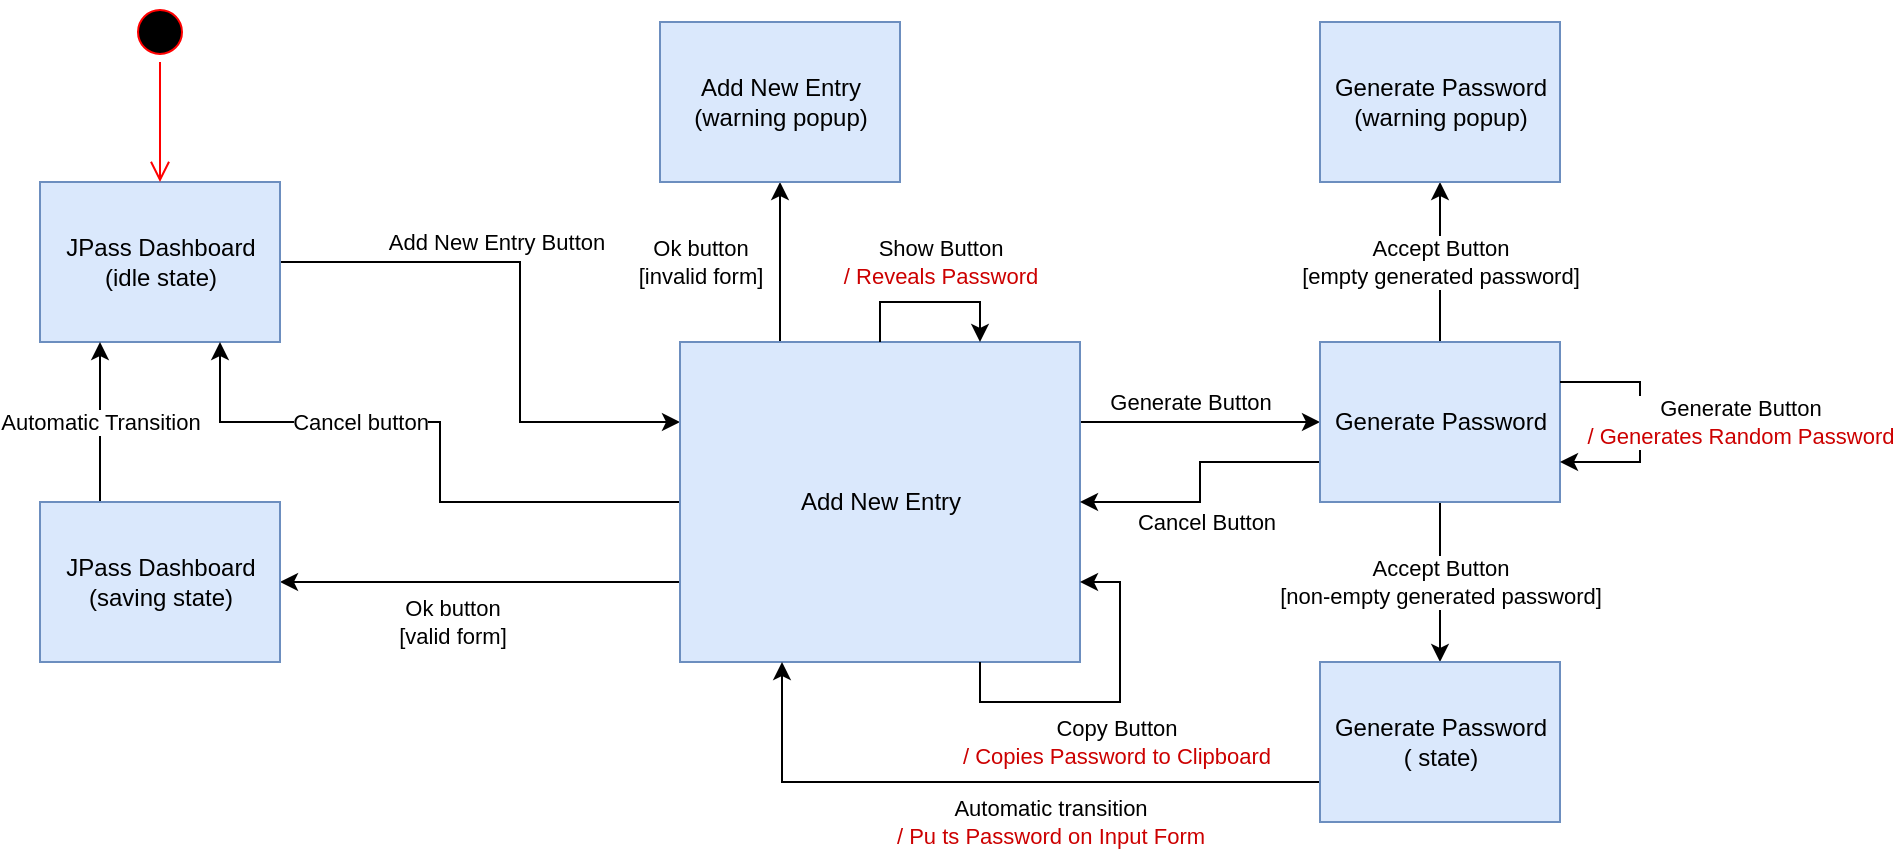 <mxfile version="20.5.0" type="device"><diagram id="amqrW1gJ4K7w5JCBkm9t" name="Page-1"><mxGraphModel dx="1146" dy="592" grid="1" gridSize="10" guides="1" tooltips="1" connect="1" arrows="1" fold="1" page="1" pageScale="1" pageWidth="827" pageHeight="1169" math="0" shadow="0"><root><mxCell id="0"/><mxCell id="1" parent="0"/><mxCell id="QJUcf3hQXVjyApLe9Yys-25" style="edgeStyle=orthogonalEdgeStyle;rounded=0;orthogonalLoop=1;jettySize=auto;html=1;exitX=1;exitY=0.5;exitDx=0;exitDy=0;entryX=0;entryY=0.25;entryDx=0;entryDy=0;" edge="1" parent="1" source="QJUcf3hQXVjyApLe9Yys-1" target="QJUcf3hQXVjyApLe9Yys-2"><mxGeometry relative="1" as="geometry"><Array as="points"><mxPoint x="280" y="400"/><mxPoint x="280" y="480"/></Array></mxGeometry></mxCell><mxCell id="QJUcf3hQXVjyApLe9Yys-32" value="Add New Entry Button" style="edgeLabel;html=1;align=center;verticalAlign=middle;resizable=0;points=[];" vertex="1" connectable="0" parent="QJUcf3hQXVjyApLe9Yys-25"><mxGeometry x="-0.23" y="-3" relative="1" as="geometry"><mxPoint y="-13" as="offset"/></mxGeometry></mxCell><mxCell id="QJUcf3hQXVjyApLe9Yys-1" value="JPass Dashboard&lt;br&gt;(idle state)" style="html=1;fillColor=#dae8fc;strokeColor=#6c8ebf;" vertex="1" parent="1"><mxGeometry x="40" y="360" width="120" height="80" as="geometry"/></mxCell><mxCell id="QJUcf3hQXVjyApLe9Yys-26" style="edgeStyle=orthogonalEdgeStyle;rounded=0;orthogonalLoop=1;jettySize=auto;html=1;exitX=0;exitY=0.75;exitDx=0;exitDy=0;entryX=1;entryY=0.5;entryDx=0;entryDy=0;" edge="1" parent="1" source="QJUcf3hQXVjyApLe9Yys-2" target="QJUcf3hQXVjyApLe9Yys-7"><mxGeometry relative="1" as="geometry"/></mxCell><mxCell id="QJUcf3hQXVjyApLe9Yys-33" value="Ok button&lt;br&gt;[valid form]" style="edgeLabel;html=1;align=center;verticalAlign=middle;resizable=0;points=[];" vertex="1" connectable="0" parent="QJUcf3hQXVjyApLe9Yys-26"><mxGeometry x="0.477" y="2" relative="1" as="geometry"><mxPoint x="33" y="18" as="offset"/></mxGeometry></mxCell><mxCell id="QJUcf3hQXVjyApLe9Yys-27" style="edgeStyle=orthogonalEdgeStyle;rounded=0;orthogonalLoop=1;jettySize=auto;html=1;exitX=0.25;exitY=0;exitDx=0;exitDy=0;entryX=0.5;entryY=1;entryDx=0;entryDy=0;" edge="1" parent="1" source="QJUcf3hQXVjyApLe9Yys-2" target="QJUcf3hQXVjyApLe9Yys-14"><mxGeometry relative="1" as="geometry"/></mxCell><mxCell id="QJUcf3hQXVjyApLe9Yys-28" style="edgeStyle=orthogonalEdgeStyle;rounded=0;orthogonalLoop=1;jettySize=auto;html=1;exitX=1;exitY=0.25;exitDx=0;exitDy=0;" edge="1" parent="1" source="QJUcf3hQXVjyApLe9Yys-2"><mxGeometry relative="1" as="geometry"><mxPoint x="680" y="480" as="targetPoint"/></mxGeometry></mxCell><mxCell id="QJUcf3hQXVjyApLe9Yys-37" value="Generate Button" style="edgeLabel;html=1;align=center;verticalAlign=middle;resizable=0;points=[];" vertex="1" connectable="0" parent="QJUcf3hQXVjyApLe9Yys-28"><mxGeometry x="-0.223" y="-1" relative="1" as="geometry"><mxPoint x="8" y="-11" as="offset"/></mxGeometry></mxCell><mxCell id="QJUcf3hQXVjyApLe9Yys-34" style="edgeStyle=orthogonalEdgeStyle;rounded=0;orthogonalLoop=1;jettySize=auto;html=1;exitX=0;exitY=0.5;exitDx=0;exitDy=0;entryX=0.75;entryY=1;entryDx=0;entryDy=0;" edge="1" parent="1" source="QJUcf3hQXVjyApLe9Yys-2" target="QJUcf3hQXVjyApLe9Yys-1"><mxGeometry relative="1" as="geometry"><Array as="points"><mxPoint x="240" y="520"/><mxPoint x="240" y="480"/><mxPoint x="130" y="480"/></Array></mxGeometry></mxCell><mxCell id="QJUcf3hQXVjyApLe9Yys-35" value="Cancel button" style="edgeLabel;html=1;align=center;verticalAlign=middle;resizable=0;points=[];" vertex="1" connectable="0" parent="QJUcf3hQXVjyApLe9Yys-34"><mxGeometry x="-0.017" relative="1" as="geometry"><mxPoint x="-40" y="-8" as="offset"/></mxGeometry></mxCell><mxCell id="QJUcf3hQXVjyApLe9Yys-2" value="Add New Entry" style="html=1;fillColor=#dae8fc;strokeColor=#6c8ebf;" vertex="1" parent="1"><mxGeometry x="360" y="440" width="200" height="160" as="geometry"/></mxCell><mxCell id="QJUcf3hQXVjyApLe9Yys-29" style="edgeStyle=orthogonalEdgeStyle;rounded=0;orthogonalLoop=1;jettySize=auto;html=1;exitX=0.5;exitY=0;exitDx=0;exitDy=0;entryX=0.5;entryY=1;entryDx=0;entryDy=0;" edge="1" parent="1" source="QJUcf3hQXVjyApLe9Yys-3" target="QJUcf3hQXVjyApLe9Yys-13"><mxGeometry relative="1" as="geometry"/></mxCell><mxCell id="QJUcf3hQXVjyApLe9Yys-42" value="Accept Button&lt;br&gt;[empty generated password]" style="edgeLabel;html=1;align=center;verticalAlign=middle;resizable=0;points=[];" vertex="1" connectable="0" parent="QJUcf3hQXVjyApLe9Yys-29"><mxGeometry x="0.229" relative="1" as="geometry"><mxPoint y="9" as="offset"/></mxGeometry></mxCell><mxCell id="QJUcf3hQXVjyApLe9Yys-30" style="edgeStyle=orthogonalEdgeStyle;rounded=0;orthogonalLoop=1;jettySize=auto;html=1;exitX=0.5;exitY=1;exitDx=0;exitDy=0;entryX=0.5;entryY=0;entryDx=0;entryDy=0;" edge="1" parent="1" source="QJUcf3hQXVjyApLe9Yys-3" target="QJUcf3hQXVjyApLe9Yys-21"><mxGeometry relative="1" as="geometry"/></mxCell><mxCell id="QJUcf3hQXVjyApLe9Yys-40" value="Accept Button&lt;br&gt;[non-empty generated password]" style="edgeLabel;html=1;align=center;verticalAlign=middle;resizable=0;points=[];" vertex="1" connectable="0" parent="QJUcf3hQXVjyApLe9Yys-30"><mxGeometry x="-0.212" y="-1" relative="1" as="geometry"><mxPoint x="1" y="8" as="offset"/></mxGeometry></mxCell><mxCell id="QJUcf3hQXVjyApLe9Yys-38" style="edgeStyle=orthogonalEdgeStyle;rounded=0;orthogonalLoop=1;jettySize=auto;html=1;exitX=0;exitY=0.75;exitDx=0;exitDy=0;entryX=1;entryY=0.5;entryDx=0;entryDy=0;" edge="1" parent="1" source="QJUcf3hQXVjyApLe9Yys-3" target="QJUcf3hQXVjyApLe9Yys-2"><mxGeometry relative="1" as="geometry"><Array as="points"><mxPoint x="620" y="500"/><mxPoint x="620" y="520"/></Array></mxGeometry></mxCell><mxCell id="QJUcf3hQXVjyApLe9Yys-39" value="Cancel Button" style="edgeLabel;html=1;align=center;verticalAlign=middle;resizable=0;points=[];" vertex="1" connectable="0" parent="QJUcf3hQXVjyApLe9Yys-38"><mxGeometry x="0.258" y="3" relative="1" as="geometry"><mxPoint x="11" y="7" as="offset"/></mxGeometry></mxCell><mxCell id="QJUcf3hQXVjyApLe9Yys-3" value="Generate Password" style="html=1;fillColor=#dae8fc;strokeColor=#6c8ebf;" vertex="1" parent="1"><mxGeometry x="680" y="440" width="120" height="80" as="geometry"/></mxCell><mxCell id="QJUcf3hQXVjyApLe9Yys-24" style="edgeStyle=orthogonalEdgeStyle;rounded=0;orthogonalLoop=1;jettySize=auto;html=1;exitX=0.25;exitY=0;exitDx=0;exitDy=0;entryX=0.25;entryY=1;entryDx=0;entryDy=0;" edge="1" parent="1" source="QJUcf3hQXVjyApLe9Yys-7" target="QJUcf3hQXVjyApLe9Yys-1"><mxGeometry relative="1" as="geometry"/></mxCell><mxCell id="QJUcf3hQXVjyApLe9Yys-45" value="&lt;span style=&quot;color: rgba(0, 0, 0, 0); font-family: monospace; font-size: 0px; text-align: start; background-color: rgb(248, 249, 250);&quot;&gt;%3CmxGraphModel%3E%3Croot%3E%3CmxCell%20id%3D%220%22%2F%3E%3CmxCell%20id%3D%221%22%20parent%3D%220%22%2F%3E%3CmxCell%20id%3D%222%22%20value%3D%22Automatic%20transition%22%20style%3D%22edgeLabel%3Bhtml%3D1%3Balign%3Dcenter%3BverticalAlign%3Dmiddle%3Bresizable%3D0%3Bpoints%3D%5B%5D%3B%22%20vertex%3D%221%22%20connectable%3D%220%22%20parent%3D%221%22%3E%3CmxGeometry%20x%3D%22550.241%22%20y%3D%22630.0%22%20as%3D%22geometry%22%2F%3E%3C%2FmxCell%3E%3C%2Froot%3E%3C%2FmxGraphModel%3Auto&lt;/span&gt;" style="edgeLabel;html=1;align=center;verticalAlign=middle;resizable=0;points=[];" vertex="1" connectable="0" parent="QJUcf3hQXVjyApLe9Yys-24"><mxGeometry x="-0.167" y="-2" relative="1" as="geometry"><mxPoint as="offset"/></mxGeometry></mxCell><mxCell id="QJUcf3hQXVjyApLe9Yys-46" value="Automatic Transition" style="edgeLabel;html=1;align=center;verticalAlign=middle;resizable=0;points=[];" vertex="1" connectable="0" parent="QJUcf3hQXVjyApLe9Yys-24"><mxGeometry x="-0.219" relative="1" as="geometry"><mxPoint y="-9" as="offset"/></mxGeometry></mxCell><mxCell id="QJUcf3hQXVjyApLe9Yys-7" value="JPass Dashboard&lt;br&gt;(saving state)" style="html=1;fillColor=#dae8fc;strokeColor=#6c8ebf;" vertex="1" parent="1"><mxGeometry x="40" y="520" width="120" height="80" as="geometry"/></mxCell><mxCell id="QJUcf3hQXVjyApLe9Yys-13" value="Generate Password&lt;br&gt;(warning popup)" style="html=1;fillColor=#dae8fc;strokeColor=#6c8ebf;" vertex="1" parent="1"><mxGeometry x="680" y="280" width="120" height="80" as="geometry"/></mxCell><mxCell id="QJUcf3hQXVjyApLe9Yys-14" value="Add New Entry&lt;br&gt;(warning popup)" style="html=1;fillColor=#dae8fc;strokeColor=#6c8ebf;" vertex="1" parent="1"><mxGeometry x="350" y="280" width="120" height="80" as="geometry"/></mxCell><mxCell id="QJUcf3hQXVjyApLe9Yys-31" style="edgeStyle=orthogonalEdgeStyle;rounded=0;orthogonalLoop=1;jettySize=auto;html=1;exitX=0;exitY=0.75;exitDx=0;exitDy=0;entryX=0.25;entryY=1;entryDx=0;entryDy=0;" edge="1" parent="1" source="QJUcf3hQXVjyApLe9Yys-21"><mxGeometry relative="1" as="geometry"><mxPoint x="681" y="640" as="sourcePoint"/><mxPoint x="411" y="600" as="targetPoint"/><Array as="points"><mxPoint x="411" y="660"/></Array></mxGeometry></mxCell><mxCell id="QJUcf3hQXVjyApLe9Yys-43" value="Automatic transition&lt;br&gt;&lt;font color=&quot;#cc0000&quot;&gt;/ Pu ts Password on Input Form&lt;/font&gt;" style="edgeLabel;html=1;align=center;verticalAlign=middle;resizable=0;points=[];" vertex="1" connectable="0" parent="QJUcf3hQXVjyApLe9Yys-31"><mxGeometry x="-0.161" relative="1" as="geometry"><mxPoint x="3" y="20" as="offset"/></mxGeometry></mxCell><mxCell id="QJUcf3hQXVjyApLe9Yys-21" value="Generate Password&lt;br&gt;( state)" style="html=1;fillColor=#dae8fc;strokeColor=#6c8ebf;" vertex="1" parent="1"><mxGeometry x="680" y="600" width="120" height="80" as="geometry"/></mxCell><mxCell id="QJUcf3hQXVjyApLe9Yys-36" value="Ok button&lt;br&gt;[invalid form]" style="edgeLabel;html=1;align=center;verticalAlign=middle;resizable=0;points=[];" vertex="1" connectable="0" parent="1"><mxGeometry x="370.002" y="400" as="geometry"/></mxCell><mxCell id="QJUcf3hQXVjyApLe9Yys-47" style="edgeStyle=orthogonalEdgeStyle;rounded=0;orthogonalLoop=1;jettySize=auto;html=1;exitX=1;exitY=0.25;exitDx=0;exitDy=0;entryX=1;entryY=0.75;entryDx=0;entryDy=0;" edge="1" parent="1" source="QJUcf3hQXVjyApLe9Yys-3" target="QJUcf3hQXVjyApLe9Yys-3"><mxGeometry relative="1" as="geometry"><Array as="points"><mxPoint x="840" y="460"/><mxPoint x="840" y="500"/></Array></mxGeometry></mxCell><mxCell id="QJUcf3hQXVjyApLe9Yys-48" value="Generate Button&lt;br&gt;&lt;font color=&quot;#cc0000&quot;&gt;/ Generates Random Password&lt;/font&gt;" style="edgeLabel;html=1;align=center;verticalAlign=middle;resizable=0;points=[];" vertex="1" connectable="0" parent="QJUcf3hQXVjyApLe9Yys-47"><mxGeometry x="-0.187" y="-1" relative="1" as="geometry"><mxPoint x="51" y="11" as="offset"/></mxGeometry></mxCell><mxCell id="QJUcf3hQXVjyApLe9Yys-50" style="edgeStyle=orthogonalEdgeStyle;rounded=0;orthogonalLoop=1;jettySize=auto;html=1;exitX=0.75;exitY=1;exitDx=0;exitDy=0;entryX=1;entryY=0.75;entryDx=0;entryDy=0;" edge="1" parent="1" source="QJUcf3hQXVjyApLe9Yys-2" target="QJUcf3hQXVjyApLe9Yys-2"><mxGeometry relative="1" as="geometry"/></mxCell><mxCell id="QJUcf3hQXVjyApLe9Yys-51" value="Copy Button&lt;br&gt;&lt;font color=&quot;#cc0000&quot;&gt;/ Copies Password to Clipboard&lt;/font&gt;" style="edgeLabel;html=1;align=center;verticalAlign=middle;resizable=0;points=[];" vertex="1" connectable="0" parent="QJUcf3hQXVjyApLe9Yys-50"><mxGeometry x="-0.192" y="-1" relative="1" as="geometry"><mxPoint x="19" y="19" as="offset"/></mxGeometry></mxCell><mxCell id="QJUcf3hQXVjyApLe9Yys-53" style="edgeStyle=orthogonalEdgeStyle;rounded=0;orthogonalLoop=1;jettySize=auto;html=1;exitX=0.5;exitY=0;exitDx=0;exitDy=0;entryX=0.75;entryY=0;entryDx=0;entryDy=0;" edge="1" parent="1" source="QJUcf3hQXVjyApLe9Yys-2" target="QJUcf3hQXVjyApLe9Yys-2"><mxGeometry relative="1" as="geometry"><Array as="points"><mxPoint x="460" y="420"/><mxPoint x="510" y="420"/></Array></mxGeometry></mxCell><mxCell id="QJUcf3hQXVjyApLe9Yys-54" value="Show Button&lt;br&gt;&lt;font color=&quot;#cc0000&quot;&gt;/ Reveals Password&lt;/font&gt;" style="edgeLabel;html=1;align=center;verticalAlign=middle;resizable=0;points=[];" vertex="1" connectable="0" parent="QJUcf3hQXVjyApLe9Yys-53"><mxGeometry x="0.001" y="1" relative="1" as="geometry"><mxPoint x="5" y="-19" as="offset"/></mxGeometry></mxCell><mxCell id="QJUcf3hQXVjyApLe9Yys-57" value="" style="ellipse;html=1;shape=startState;fillColor=#000000;strokeColor=#ff0000;fontColor=#CC0000;" vertex="1" parent="1"><mxGeometry x="85" y="270" width="30" height="30" as="geometry"/></mxCell><mxCell id="QJUcf3hQXVjyApLe9Yys-58" value="" style="edgeStyle=orthogonalEdgeStyle;html=1;verticalAlign=bottom;endArrow=open;endSize=8;strokeColor=#ff0000;rounded=0;fontColor=#CC0000;" edge="1" parent="1"><mxGeometry relative="1" as="geometry"><mxPoint x="100" y="360" as="targetPoint"/><mxPoint x="100" y="300" as="sourcePoint"/></mxGeometry></mxCell></root></mxGraphModel></diagram></mxfile>